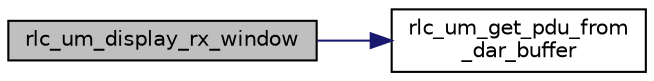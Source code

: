 digraph "rlc_um_display_rx_window"
{
 // LATEX_PDF_SIZE
  edge [fontname="Helvetica",fontsize="10",labelfontname="Helvetica",labelfontsize="10"];
  node [fontname="Helvetica",fontsize="10",shape=record];
  rankdir="LR";
  Node1 [label="rlc_um_display_rx_window",height=0.2,width=0.4,color="black", fillcolor="grey75", style="filled", fontcolor="black",tooltip="Display the content of the RX buffer, the output stream is targeted to TTY terminals because of escap..."];
  Node1 -> Node2 [color="midnightblue",fontsize="10",style="solid",fontname="Helvetica"];
  Node2 [label="rlc_um_get_pdu_from\l_dar_buffer",height=0.2,width=0.4,color="black", fillcolor="white", style="filled",URL="$group__em.html#gade9e480e45de3a9cda80457bcfea8295",tooltip=" "];
}
